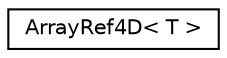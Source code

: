 digraph "Graphical Class Hierarchy"
{
 // LATEX_PDF_SIZE
  edge [fontname="Helvetica",fontsize="10",labelfontname="Helvetica",labelfontsize="10"];
  node [fontname="Helvetica",fontsize="10",shape=record];
  rankdir="LR";
  Node0 [label="ArrayRef4D\< T \>",height=0.2,width=0.4,color="black", fillcolor="white", style="filled",URL="$classArrayRef4D.html",tooltip=" "];
}

